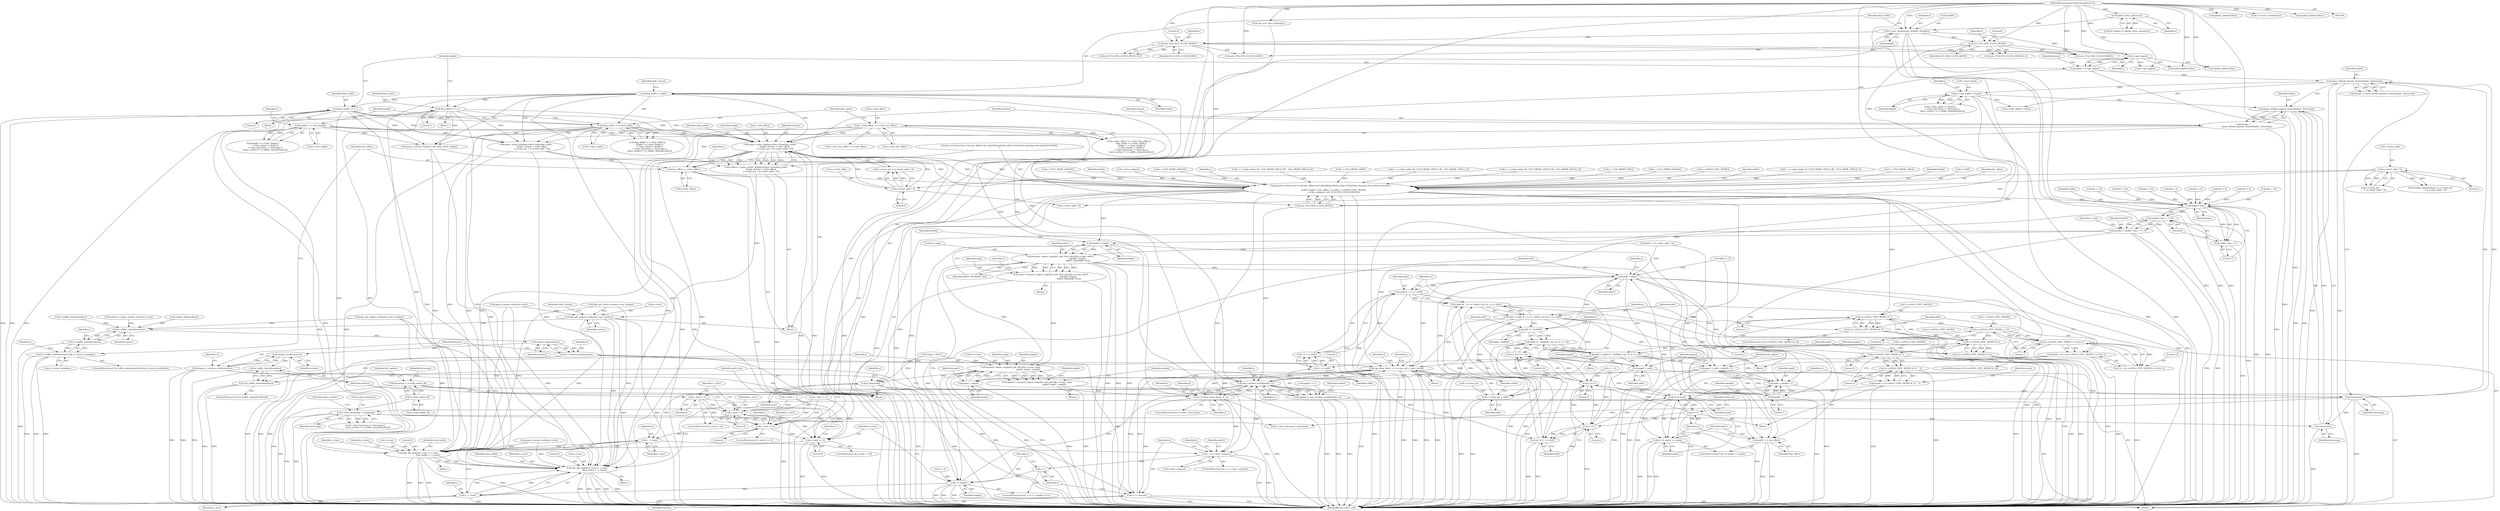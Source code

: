 digraph "0_qemu_bfc56535f793c557aa754c50213fc5f882e6482d@API" {
"1000454" [label="(Call,qemu_create_displaysurface_from(disp_width,\n                height, format, s->line_offset,\n                s->vram_ptr + (s->start_addr * 4)))"];
"1000258" [label="(Call,disp_width <<= 1)"];
"1000169" [label="(Call,disp_width = width)"];
"1000274" [label="(Call,disp_width <<= 1)"];
"1000317" [label="(Call,disp_width != s->last_width)"];
"1000323" [label="(Call,height != s->last_height)"];
"1000446" [label="(Call,format =\n            qemu_default_pixman_format(depth, !byteswap))"];
"1000448" [label="(Call,qemu_default_pixman_format(depth, !byteswap))"];
"1000329" [label="(Call,s->last_depth != depth)"];
"1000283" [label="(Call,qemu_default_pixman_format(depth, !byteswap))"];
"1000277" [label="(Call,depth = s->get_bpp(s))"];
"1000279" [label="(Call,s->get_bpp(s))"];
"1000163" [label="(Call,s->get_resolution(s, &width, &height))"];
"1000161" [label="(Call,update_basic_params(s))"];
"1000109" [label="(MethodParameterIn,VGACommonState *s)"];
"1000253" [label="(Call,sr(s, VGA_SEQ_CLOCK_MODE))"];
"1000269" [label="(Call,sr(s, VGA_SEQ_CLOCK_MODE))"];
"1000285" [label="(Call,!byteswap)"];
"1000153" [label="(Call,byteswap = !s->big_endian_fb)"];
"1000155" [label="(Call,!s->big_endian_fb)"];
"1000450" [label="(Call,!byteswap)"];
"1000335" [label="(Call,s->last_byteswap != byteswap)"];
"1000309" [label="(Call,s->line_offset != s->last_line_offset)"];
"1000465" [label="(Call,s->start_addr * 4)"];
"1000439" [label="(Call,s->start_addr * 4)"];
"1000452" [label="(Call,surface = qemu_create_displaysurface_from(disp_width,\n                height, format, s->line_offset,\n                s->vram_ptr + (s->start_addr * 4)))"];
"1000470" [label="(Call,dpy_gfx_replace_surface(s->con, surface))"];
"1000621" [label="(Call,is_buffer_shared(surface))"];
"1000620" [label="(Call,!is_buffer_shared(surface))"];
"1000619" [label="(Call,!is_buffer_shared(surface) && s->cursor_invalidate)"];
"1000678" [label="(Call,surface_data(surface))"];
"1000676" [label="(Call,d = surface_data(surface))"];
"1000830" [label="(Call,vga_draw_line(s, d, s->vram_ptr + addr, width))"];
"1000812" [label="(Call,vga_scanline_invalidated(s, y))"];
"1000810" [label="(Call,update |= vga_scanline_invalidated(s, y))"];
"1000822" [label="(Call,y_start = y)"];
"1000819" [label="(Call,y_start < 0)"];
"1000850" [label="(Call,y_start >= 0)"];
"1000861" [label="(Call,y - y_start)"];
"1000854" [label="(Call,dpy_gfx_update(s->con, 0, y_start,\n                               disp_width, y - y_start))"];
"1000918" [label="(Call,dpy_gfx_update(s->con, 0, y_start,\n                       disp_width, y - y_start))"];
"1000902" [label="(Call,y == s->line_compare)"];
"1000712" [label="(Call,y++)"];
"1000709" [label="(Call,y < height)"];
"1000925" [label="(Call,y - y_start)"];
"1000914" [label="(Call,y_start >= 0)"];
"1000843" [label="(Call,s->cursor_draw_line(s, d, y))"];
"1000910" [label="(Call,d += linesize)"];
"1000682" [label="(Call,surface_stride(surface))"];
"1000680" [label="(Call,linesize = surface_stride(surface))"];
"1000827" [label="(Call,is_buffer_shared(surface))"];
"1000826" [label="(Call,!(is_buffer_shared(surface)))"];
"1000629" [label="(Call,line_offset = s->line_offset)"];
"1000634" [label="(Call,printf(\"w=%d h=%d v=%d line_offset=%d cr[0x09]=0x%02x cr[0x17]=0x%02x linecmp=%d sr[0x01]=0x%02x\n\",\n           width, height, v, line_offset, s->cr[9], s->cr[VGA_CRTC_MODE],\n           s->line_compare, sr(s, VGA_SEQ_CLOCK_MODE)))"];
"1000667" [label="(Call,width * bits)"];
"1000665" [label="(Call,(width * bits + 7) / 8)"];
"1000663" [label="(Call,bwidth = (width * bits + 7) / 8)"];
"1000701" [label="(Call,bwidth * height)"];
"1000695" [label="(Call,memory_region_snapshot_and_clear_dirty(&s->vram, addr1,\n                                                      bwidth * height,\n                                                       DIRTY_MEMORY_VGA))"];
"1000693" [label="(Call,snap = memory_region_snapshot_and_clear_dirty(&s->vram, addr1,\n                                                      bwidth * height,\n                                                       DIRTY_MEMORY_VGA))"];
"1000800" [label="(Call,memory_region_snapshot_get_dirty(&s->vram, snap,\n                                                      page0, page1 - page0))"];
"1000798" [label="(Call,update = memory_region_snapshot_get_dirty(&s->vram, snap,\n                                                      page0, page1 - page0))"];
"1000928" [label="(Call,g_free(snap))"];
"1000715" [label="(Call,addr = addr1)"];
"1000745" [label="(Call,addr & ~(1 << shift))"];
"1000744" [label="(Call,(addr & ~(1 << shift)) | ((y1 & 1) << shift))"];
"1000742" [label="(Call,addr = (addr & ~(1 << shift)) | ((y1 & 1) << shift))"];
"1000769" [label="(Call,addr & ~0x8000)"];
"1000768" [label="(Call,(addr & ~0x8000) | ((y1 & 2) << 14))"];
"1000766" [label="(Call,addr = (addr & ~0x8000) | ((y1 & 2) << 14))"];
"1000780" [label="(Call,page0 = addr)"];
"1000807" [label="(Call,page1 - page0)"];
"1000783" [label="(Call,page1 = addr + bwidth - 1)"];
"1000785" [label="(Call,addr + bwidth - 1)"];
"1000833" [label="(Call,s->vram_ptr + addr)"];
"1000889" [label="(Call,addr1 += line_offset)"];
"1000787" [label="(Call,bwidth - 1)"];
"1000666" [label="(Call,width * bits + 7)"];
"1000720" [label="(Call,s->cr[VGA_CRTC_MODE] & 1)"];
"1000719" [label="(Call,!(s->cr[VGA_CRTC_MODE] & 1))"];
"1000734" [label="(Call,s->cr[VGA_CRTC_MODE] >> 6)"];
"1000733" [label="(Call,(s->cr[VGA_CRTC_MODE] >> 6) & 1)"];
"1000729" [label="(Call,shift = 14 + ((s->cr[VGA_CRTC_MODE] >> 6) & 1))"];
"1000748" [label="(Call,1 << shift)"];
"1000747" [label="(Call,~(1 << shift))"];
"1000751" [label="(Call,(y1 & 1) << shift)"];
"1000731" [label="(Call,14 + ((s->cr[VGA_CRTC_MODE] >> 6) & 1))"];
"1000758" [label="(Call,s->cr[VGA_CRTC_MODE] & 2)"];
"1000757" [label="(Call,!(s->cr[VGA_CRTC_MODE] & 2))"];
"1000875" [label="(Call,s->cr[VGA_CRTC_MODE] & 3)"];
"1000874" [label="(Call,(s->cr[VGA_CRTC_MODE] & 3) ^ 3)"];
"1000872" [label="(Call,mask = (s->cr[VGA_CRTC_MODE] & 3) ^ 3)"];
"1000885" [label="(Call,y1 & mask)"];
"1000884" [label="(Call,(y1 & mask) == mask)"];
"1000892" [label="(Call,y1++)"];
"1000752" [label="(Call,y1 & 1)"];
"1000773" [label="(Call,y1 & 2)"];
"1000772" [label="(Call,(y1 & 2) << 14)"];
"1000816" [label="(Identifier,update)"];
"1000448" [label="(Call,qemu_default_pixman_format(depth, !byteswap))"];
"1000639" [label="(Identifier,line_offset)"];
"1000280" [label="(Identifier,s)"];
"1000542" [label="(Call,v = VGA_DRAW_LINE8D2)"];
"1000830" [label="(Call,vga_draw_line(s, d, s->vram_ptr + addr, width))"];
"1000514" [label="(Call,sr(s, VGA_SEQ_CLOCK_MODE))"];
"1000875" [label="(Call,s->cr[VGA_CRTC_MODE] & 3)"];
"1000704" [label="(Identifier,DIRTY_MEMORY_VGA)"];
"1000882" [label="(Literal,3)"];
"1000270" [label="(Identifier,s)"];
"1000469" [label="(Literal,4)"];
"1000726" [label="(Literal,1)"];
"1000716" [label="(Identifier,addr)"];
"1000805" [label="(Identifier,snap)"];
"1000702" [label="(Identifier,bwidth)"];
"1000734" [label="(Call,s->cr[VGA_CRTC_MODE] >> 6)"];
"1000759" [label="(Call,s->cr[VGA_CRTC_MODE])"];
"1000723" [label="(Identifier,s)"];
"1000913" [label="(ControlStructure,if (y_start >= 0))"];
"1000621" [label="(Call,is_buffer_shared(surface))"];
"1000636" [label="(Identifier,width)"];
"1000865" [label="(Identifier,y_start)"];
"1000782" [label="(Identifier,addr)"];
"1000681" [label="(Identifier,linesize)"];
"1000283" [label="(Call,qemu_default_pixman_format(depth, !byteswap))"];
"1000456" [label="(Identifier,height)"];
"1000167" [label="(Call,&height)"];
"1000329" [label="(Call,s->last_depth != depth)"];
"1000709" [label="(Call,y < height)"];
"1000318" [label="(Identifier,disp_width)"];
"1000164" [label="(Identifier,s)"];
"1000432" [label="(Call,surface_data(surface) != s->vram_ptr\n                + (s->start_addr * 4))"];
"1000912" [label="(Identifier,linesize)"];
"1000872" [label="(Call,mask = (s->cr[VGA_CRTC_MODE] & 3) ^ 3)"];
"1000773" [label="(Call,y1 & 2)"];
"1000115" [label="(Call,qemu_console_surface(s->con))"];
"1000753" [label="(Identifier,y1)"];
"1000907" [label="(Call,addr1 = 0)"];
"1000825" [label="(ControlStructure,if (!(is_buffer_shared(surface))))"];
"1000622" [label="(Identifier,surface)"];
"1000169" [label="(Call,disp_width = width)"];
"1000827" [label="(Call,is_buffer_shared(surface))"];
"1000891" [label="(Identifier,line_offset)"];
"1000668" [label="(Identifier,width)"];
"1000828" [label="(Identifier,surface)"];
"1000450" [label="(Call,!byteswap)"];
"1000458" [label="(Call,s->line_offset)"];
"1000861" [label="(Call,y - y_start)"];
"1000926" [label="(Identifier,y)"];
"1000472" [label="(Identifier,s)"];
"1000443" [label="(Literal,4)"];
"1000783" [label="(Call,page1 = addr + bwidth - 1)"];
"1000583" [label="(Call,bits = 16)"];
"1000822" [label="(Call,y_start = y)"];
"1000650" [label="(Call,s->line_compare)"];
"1000927" [label="(Identifier,y_start)"];
"1000758" [label="(Call,s->cr[VGA_CRTC_MODE] & 2)"];
"1000325" [label="(Call,s->last_height)"];
"1000453" [label="(Identifier,surface)"];
"1000253" [label="(Call,sr(s, VGA_SEQ_CLOCK_MODE))"];
"1000446" [label="(Call,format =\n            qemu_default_pixman_format(depth, !byteswap))"];
"1000665" [label="(Call,(width * bits + 7) / 8)"];
"1000757" [label="(Call,!(s->cr[VGA_CRTC_MODE] & 2))"];
"1000914" [label="(Call,y_start >= 0)"];
"1000832" [label="(Identifier,d)"];
"1000749" [label="(Literal,1)"];
"1000706" [label="(Call,y = 0)"];
"1000433" [label="(Call,surface_data(surface))"];
"1000785" [label="(Call,addr + bwidth - 1)"];
"1000720" [label="(Call,s->cr[VGA_CRTC_MODE] & 1)"];
"1000672" [label="(Call,y_start = -1)"];
"1000859" [label="(Identifier,y_start)"];
"1000838" [label="(Identifier,width)"];
"1000918" [label="(Call,dpy_gfx_update(s->con, 0, y_start,\n                       disp_width, y - y_start))"];
"1000908" [label="(Identifier,addr1)"];
"1000670" [label="(Literal,7)"];
"1000258" [label="(Call,disp_width <<= 1)"];
"1000928" [label="(Call,g_free(snap))"];
"1000748" [label="(Call,1 << shift)"];
"1000658" [label="(Call,s->start_addr * 4)"];
"1000694" [label="(Identifier,snap)"];
"1000319" [label="(Call,s->last_width)"];
"1000276" [label="(Literal,1)"];
"1000171" [label="(Identifier,width)"];
"1000764" [label="(Literal,2)"];
"1000405" [label="(Call,s->last_line_offset = s->line_offset)"];
"1000678" [label="(Call,surface_data(surface))"];
"1000851" [label="(Identifier,y_start)"];
"1000257" [label="(Block,)"];
"1000923" [label="(Identifier,y_start)"];
"1000154" [label="(Identifier,byteswap)"];
"1000717" [label="(Identifier,addr1)"];
"1000254" [label="(Identifier,s)"];
"1000440" [label="(Call,s->start_addr)"];
"1000917" [label="(Block,)"];
"1000873" [label="(Identifier,mask)"];
"1000892" [label="(Call,y1++)"];
"1000853" [label="(Block,)"];
"1000789" [label="(Literal,1)"];
"1000449" [label="(Identifier,depth)"];
"1000293" [label="(Call,dpy_gfx_check_format(s->con, format))"];
"1000676" [label="(Call,d = surface_data(surface))"];
"1000570" [label="(Call,bits = 16)"];
"1000679" [label="(Identifier,surface)"];
"1000328" [label="(Call,s->last_depth != depth ||\n        s->last_byteswap != byteswap ||\n        share_surface != is_buffer_shared(surface))"];
"1000277" [label="(Call,depth = s->get_bpp(s))"];
"1000925" [label="(Call,y - y_start)"];
"1000811" [label="(Identifier,update)"];
"1000286" [label="(Identifier,byteswap)"];
"1000784" [label="(Identifier,page1)"];
"1000904" [label="(Call,s->line_compare)"];
"1000309" [label="(Call,s->line_offset != s->last_line_offset)"];
"1000742" [label="(Call,addr = (addr & ~(1 << shift)) | ((y1 & 1) << shift))"];
"1000889" [label="(Call,addr1 += line_offset)"];
"1000417" [label="(Call,s->last_byteswap = byteswap)"];
"1000510" [label="(Call,update_palette16(s))"];
"1000323" [label="(Call,height != s->last_height)"];
"1000695" [label="(Call,memory_region_snapshot_and_clear_dirty(&s->vram, addr1,\n                                                      bwidth * height,\n                                                       DIRTY_MEMORY_VGA))"];
"1000731" [label="(Call,14 + ((s->cr[VGA_CRTC_MODE] >> 6) & 1))"];
"1000752" [label="(Call,y1 & 1)"];
"1000746" [label="(Identifier,addr)"];
"1000826" [label="(Call,!(is_buffer_shared(surface)))"];
"1000259" [label="(Identifier,disp_width)"];
"1000834" [label="(Call,s->vram_ptr)"];
"1000846" [label="(Identifier,y)"];
"1000890" [label="(Identifier,addr1)"];
"1000451" [label="(Identifier,byteswap)"];
"1000324" [label="(Identifier,height)"];
"1000457" [label="(Identifier,format)"];
"1000774" [label="(Identifier,y1)"];
"1000786" [label="(Identifier,addr)"];
"1000800" [label="(Call,memory_region_snapshot_get_dirty(&s->vram, snap,\n                                                      page0, page1 - page0))"];
"1000727" [label="(Block,)"];
"1000712" [label="(Call,y++)"];
"1000713" [label="(Identifier,y)"];
"1000922" [label="(Literal,0)"];
"1000310" [label="(Call,s->line_offset)"];
"1000466" [label="(Call,s->start_addr)"];
"1000519" [label="(Call,v = VGA_DRAW_LINE2D2)"];
"1000778" [label="(Identifier,update)"];
"1000871" [label="(Block,)"];
"1000932" [label="(Identifier,s)"];
"1000638" [label="(Identifier,v)"];
"1000799" [label="(Identifier,update)"];
"1000791" [label="(Identifier,full_update)"];
"1000766" [label="(Call,addr = (addr & ~0x8000) | ((y1 & 2) << 14))"];
"1000653" [label="(Call,sr(s, VGA_SEQ_CLOCK_MODE))"];
"1000683" [label="(Identifier,surface)"];
"1000601" [label="(Call,v = s->big_endian_fb ? VGA_DRAW_LINE32_BE : VGA_DRAW_LINE32_LE)"];
"1000331" [label="(Identifier,s)"];
"1000745" [label="(Call,addr & ~(1 << shift))"];
"1000554" [label="(Call,v = VGA_DRAW_LINE8)"];
"1000562" [label="(Call,v = s->big_endian_fb ? VGA_DRAW_LINE15_BE : VGA_DRAW_LINE15_LE)"];
"1000552" [label="(Call,update_palette256(s))"];
"1000271" [label="(Identifier,VGA_SEQ_CLOCK_MODE)"];
"1000465" [label="(Call,s->start_addr * 4)"];
"1000447" [label="(Identifier,format)"];
"1000751" [label="(Call,(y1 & 1) << shift)"];
"1000884" [label="(Call,(y1 & mask) == mask)"];
"1000776" [label="(Literal,14)"];
"1000893" [label="(Identifier,y1)"];
"1000910" [label="(Call,d += linesize)"];
"1000787" [label="(Call,bwidth - 1)"];
"1000341" [label="(Identifier,share_surface)"];
"1000631" [label="(Call,s->line_offset)"];
"1000721" [label="(Call,s->cr[VGA_CRTC_MODE])"];
"1000173" [label="(Identifier,shift_control)"];
"1000428" [label="(Call,is_buffer_shared(surface))"];
"1000829" [label="(Block,)"];
"1000335" [label="(Call,s->last_byteswap != byteswap)"];
"1000703" [label="(Identifier,height)"];
"1000252" [label="(Call,sr(s, VGA_SEQ_CLOCK_MODE) & 8)"];
"1000718" [label="(ControlStructure,if (!(s->cr[VGA_CRTC_MODE] & 1)))"];
"1000336" [label="(Call,s->last_byteswap)"];
"1000684" [label="(Call,y1 = 0)"];
"1000837" [label="(Identifier,addr)"];
"1000744" [label="(Call,(addr & ~(1 << shift)) | ((y1 & 1) << shift))"];
"1000919" [label="(Call,s->con)"];
"1000740" [label="(Literal,6)"];
"1000255" [label="(Identifier,VGA_SEQ_CLOCK_MODE)"];
"1000624" [label="(Identifier,s)"];
"1000824" [label="(Identifier,y)"];
"1000780" [label="(Call,page0 = addr)"];
"1000163" [label="(Call,s->get_resolution(s, &width, &height))"];
"1000272" [label="(Literal,8)"];
"1000673" [label="(Identifier,y_start)"];
"1000161" [label="(Call,update_basic_params(s))"];
"1000915" [label="(Identifier,y_start)"];
"1000772" [label="(Call,(y1 & 2) << 14)"];
"1000691" [label="(Call,vga_sync_dirty_bitmap(s))"];
"1000939" [label="(MethodReturn,static void)"];
"1000281" [label="(Call,format = qemu_default_pixman_format(depth, !byteswap))"];
"1000854" [label="(Call,dpy_gfx_update(s->con, 0, y_start,\n                               disp_width, y - y_start))"];
"1000471" [label="(Call,s->con)"];
"1000282" [label="(Identifier,format)"];
"1000366" [label="(Call,dpy_gfx_replace_surface(s->con, surface))"];
"1000810" [label="(Call,update |= vga_scanline_invalidated(s, y))"];
"1000666" [label="(Call,width * bits + 7)"];
"1000903" [label="(Identifier,y)"];
"1000843" [label="(Call,s->cursor_draw_line(s, d, y))"];
"1000756" [label="(ControlStructure,if (!(s->cr[VGA_CRTC_MODE] & 2)))"];
"1000663" [label="(Call,bwidth = (width * bits + 7) / 8)"];
"1000844" [label="(Identifier,s)"];
"1000806" [label="(Identifier,page0)"];
"1000627" [label="(Call,s->cursor_invalidate(s))"];
"1000820" [label="(Identifier,y_start)"];
"1000755" [label="(Identifier,shift)"];
"1000373" [label="(Call,qemu_console_resize(s->con, disp_width, height))"];
"1000732" [label="(Literal,14)"];
"1000895" [label="(Identifier,multi_run)"];
"1000881" [label="(Literal,3)"];
"1000339" [label="(Identifier,byteswap)"];
"1000761" [label="(Identifier,s)"];
"1000669" [label="(Identifier,bits)"];
"1000412" [label="(Call,s->last_depth = depth)"];
"1000916" [label="(Literal,0)"];
"1000767" [label="(Identifier,addr)"];
"1000260" [label="(Literal,1)"];
"1000381" [label="(Call,qemu_console_surface(s->con))"];
"1000769" [label="(Call,addr & ~0x8000)"];
"1000588" [label="(Call,v = s->big_endian_fb ? VGA_DRAW_LINE24_BE : VGA_DRAW_LINE24_LE)"];
"1000715" [label="(Call,addr = addr1)"];
"1000284" [label="(Identifier,depth)"];
"1000313" [label="(Call,s->last_line_offset)"];
"1000770" [label="(Identifier,addr)"];
"1000797" [label="(Block,)"];
"1000743" [label="(Identifier,addr)"];
"1000333" [label="(Identifier,depth)"];
"1000474" [label="(Identifier,surface)"];
"1000634" [label="(Call,printf(\"w=%d h=%d v=%d line_offset=%d cr[0x09]=0x%02x cr[0x17]=0x%02x linecmp=%d sr[0x01]=0x%02x\n\",\n           width, height, v, line_offset, s->cr[9], s->cr[VGA_CRTC_MODE],\n           s->line_compare, sr(s, VGA_SEQ_CLOCK_MODE)))"];
"1000268" [label="(Call,sr(s, VGA_SEQ_CLOCK_MODE) & 8)"];
"1000630" [label="(Identifier,line_offset)"];
"1000470" [label="(Call,dpy_gfx_replace_surface(s->con, surface))"];
"1000812" [label="(Call,vga_scanline_invalidated(s, y))"];
"1000667" [label="(Call,width * bits)"];
"1000111" [label="(Block,)"];
"1000845" [label="(Identifier,d)"];
"1000852" [label="(Literal,0)"];
"1000850" [label="(Call,y_start >= 0)"];
"1000609" [label="(Call,bits = 32)"];
"1000279" [label="(Call,s->get_bpp(s))"];
"1000619" [label="(Call,!is_buffer_shared(surface) && s->cursor_invalidate)"];
"1000711" [label="(Identifier,height)"];
"1000798" [label="(Call,update = memory_region_snapshot_get_dirty(&s->vram, snap,\n                                                      page0, page1 - page0))"];
"1000628" [label="(Identifier,s)"];
"1000109" [label="(MethodParameterIn,VGACommonState *s)"];
"1000256" [label="(Literal,8)"];
"1000136" [label="(Call,*snap = NULL)"];
"1000545" [label="(Call,bits = 4)"];
"1000849" [label="(ControlStructure,if (y_start >= 0))"];
"1000322" [label="(Call,height != s->last_height ||\n        s->last_depth != depth ||\n        s->last_byteswap != byteswap ||\n        share_surface != is_buffer_shared(surface))"];
"1000159" [label="(Call,full_update |= update_basic_params(s))"];
"1000477" [label="(Identifier,shift_control)"];
"1000807" [label="(Call,page1 - page0)"];
"1000855" [label="(Call,s->con)"];
"1000775" [label="(Literal,2)"];
"1000153" [label="(Call,byteswap = !s->big_endian_fb)"];
"1000524" [label="(Call,v = VGA_DRAW_LINE2)"];
"1000920" [label="(Identifier,s)"];
"1000883" [label="(ControlStructure,if ((y1 & mask) == mask))"];
"1000486" [label="(Call,sr(s, VGA_SEQ_CLOCK_MODE))"];
"1000864" [label="(Call,y_start = -1)"];
"1000491" [label="(Call,v = VGA_DRAW_LINE4D2)"];
"1000269" [label="(Call,sr(s, VGA_SEQ_CLOCK_MODE))"];
"1000765" [label="(Block,)"];
"1000623" [label="(Call,s->cursor_invalidate)"];
"1000911" [label="(Identifier,d)"];
"1000821" [label="(Literal,0)"];
"1000162" [label="(Identifier,s)"];
"1000155" [label="(Call,!s->big_endian_fb)"];
"1000870" [label="(Identifier,multi_run)"];
"1000924" [label="(Identifier,disp_width)"];
"1000754" [label="(Literal,1)"];
"1000664" [label="(Identifier,bwidth)"];
"1000747" [label="(Call,~(1 << shift))"];
"1000334" [label="(Call,s->last_byteswap != byteswap ||\n        share_surface != is_buffer_shared(surface))"];
"1000701" [label="(Call,bwidth * height)"];
"1000685" [label="(Identifier,y1)"];
"1000788" [label="(Identifier,bwidth)"];
"1000886" [label="(Identifier,y1)"];
"1000858" [label="(Literal,0)"];
"1000533" [label="(Call,s->get_bpp(s))"];
"1000929" [label="(Identifier,snap)"];
"1000733" [label="(Call,(s->cr[VGA_CRTC_MODE] >> 6) & 1)"];
"1000308" [label="(Call,s->line_offset != s->last_line_offset ||\n        disp_width != s->last_width ||\n        height != s->last_height ||\n        s->last_depth != depth ||\n        s->last_byteswap != byteswap ||\n        share_surface != is_buffer_shared(surface))"];
"1000379" [label="(Call,surface = qemu_console_surface(s->con))"];
"1000316" [label="(Call,disp_width != s->last_width ||\n        height != s->last_height ||\n        s->last_depth != depth ||\n        s->last_byteswap != byteswap ||\n        share_surface != is_buffer_shared(surface))"];
"1000285" [label="(Call,!byteswap)"];
"1000710" [label="(Identifier,y)"];
"1000629" [label="(Call,line_offset = s->line_offset)"];
"1000856" [label="(Identifier,s)"];
"1000455" [label="(Identifier,disp_width)"];
"1000274" [label="(Call,disp_width <<= 1)"];
"1000461" [label="(Call,s->vram_ptr + (s->start_addr * 4))"];
"1000156" [label="(Call,s->big_endian_fb)"];
"1000645" [label="(Call,s->cr[VGA_CRTC_MODE])"];
"1000707" [label="(Identifier,y)"];
"1000482" [label="(Call,update_palette16(s))"];
"1000618" [label="(ControlStructure,if (!is_buffer_shared(surface) && s->cursor_invalidate))"];
"1000682" [label="(Call,surface_stride(surface))"];
"1000435" [label="(Call,s->vram_ptr\n                + (s->start_addr * 4))"];
"1000818" [label="(ControlStructure,if (y_start < 0))"];
"1000656" [label="(Call,addr1 = (s->start_addr * 4))"];
"1000165" [label="(Call,&width)"];
"1000831" [label="(Identifier,s)"];
"1000275" [label="(Identifier,disp_width)"];
"1000750" [label="(Identifier,shift)"];
"1000439" [label="(Call,s->start_addr * 4)"];
"1000527" [label="(Call,bits = 4)"];
"1000887" [label="(Identifier,mask)"];
"1000278" [label="(Identifier,depth)"];
"1000677" [label="(Identifier,d)"];
"1000801" [label="(Call,&s->vram)"];
"1000860" [label="(Identifier,disp_width)"];
"1000876" [label="(Call,s->cr[VGA_CRTC_MODE])"];
"1000901" [label="(ControlStructure,if (y == s->line_compare))"];
"1000771" [label="(Identifier,~0x8000)"];
"1000540" [label="(Call,update_palette256(s))"];
"1000657" [label="(Identifier,addr1)"];
"1000454" [label="(Call,qemu_create_displaysurface_from(disp_width,\n                height, format, s->line_offset,\n                s->vram_ptr + (s->start_addr * 4)))"];
"1000693" [label="(Call,snap = memory_region_snapshot_and_clear_dirty(&s->vram, addr1,\n                                                      bwidth * height,\n                                                       DIRTY_MEMORY_VGA))"];
"1000814" [label="(Identifier,y)"];
"1000863" [label="(Identifier,y_start)"];
"1000793" [label="(Call,update = 1)"];
"1000620" [label="(Call,!is_buffer_shared(surface))"];
"1000635" [label="(Literal,\"w=%d h=%d v=%d line_offset=%d cr[0x09]=0x%02x cr[0x17]=0x%02x linecmp=%d sr[0x01]=0x%02x\n\")"];
"1000499" [label="(Call,bits = 4)"];
"1000719" [label="(Call,!(s->cr[VGA_CRTC_MODE] & 1))"];
"1000170" [label="(Identifier,disp_width)"];
"1000671" [label="(Literal,8)"];
"1000902" [label="(Call,y == s->line_compare)"];
"1000714" [label="(Block,)"];
"1000862" [label="(Identifier,y)"];
"1000350" [label="(Call,qemu_create_displaysurface_from(disp_width,\n                    height, format, s->line_offset,\n                    s->vram_ptr + (s->start_addr * 4)))"];
"1000575" [label="(Call,v = s->big_endian_fb ? VGA_DRAW_LINE16_BE : VGA_DRAW_LINE16_LE)"];
"1000452" [label="(Call,surface = qemu_create_displaysurface_from(disp_width,\n                height, format, s->line_offset,\n                s->vram_ptr + (s->start_addr * 4)))"];
"1000557" [label="(Call,bits = 8)"];
"1000596" [label="(Call,bits = 24)"];
"1000160" [label="(Identifier,full_update)"];
"1000841" [label="(Identifier,s)"];
"1000690" [label="(Block,)"];
"1000317" [label="(Call,disp_width != s->last_width)"];
"1000496" [label="(Call,v = VGA_DRAW_LINE4)"];
"1000741" [label="(Literal,1)"];
"1000808" [label="(Identifier,page1)"];
"1000330" [label="(Call,s->last_depth)"];
"1000729" [label="(Call,shift = 14 + ((s->cr[VGA_CRTC_MODE] >> 6) & 1))"];
"1000888" [label="(Identifier,mask)"];
"1000819" [label="(Call,y_start < 0)"];
"1000700" [label="(Identifier,addr1)"];
"1000823" [label="(Identifier,y_start)"];
"1000680" [label="(Call,linesize = surface_stride(surface))"];
"1000839" [label="(ControlStructure,if (s->cursor_draw_line))"];
"1000705" [label="(ControlStructure,for(y = 0; y < height; y++))"];
"1000273" [label="(Block,)"];
"1000768" [label="(Call,(addr & ~0x8000) | ((y1 & 2) << 14))"];
"1000809" [label="(Identifier,page0)"];
"1000781" [label="(Identifier,page0)"];
"1000874" [label="(Call,(s->cr[VGA_CRTC_MODE] & 3) ^ 3)"];
"1000696" [label="(Call,&s->vram)"];
"1000813" [label="(Identifier,s)"];
"1000730" [label="(Identifier,shift)"];
"1000444" [label="(Block,)"];
"1000885" [label="(Call,y1 & mask)"];
"1000833" [label="(Call,s->vram_ptr + addr)"];
"1000735" [label="(Call,s->cr[VGA_CRTC_MODE])"];
"1000637" [label="(Identifier,height)"];
"1000337" [label="(Identifier,s)"];
"1000640" [label="(Call,s->cr[9])"];
"1000454" -> "1000452"  [label="AST: "];
"1000454" -> "1000461"  [label="CFG: "];
"1000455" -> "1000454"  [label="AST: "];
"1000456" -> "1000454"  [label="AST: "];
"1000457" -> "1000454"  [label="AST: "];
"1000458" -> "1000454"  [label="AST: "];
"1000461" -> "1000454"  [label="AST: "];
"1000452" -> "1000454"  [label="CFG: "];
"1000454" -> "1000939"  [label="DDG: "];
"1000454" -> "1000939"  [label="DDG: "];
"1000454" -> "1000939"  [label="DDG: "];
"1000454" -> "1000452"  [label="DDG: "];
"1000454" -> "1000452"  [label="DDG: "];
"1000454" -> "1000452"  [label="DDG: "];
"1000454" -> "1000452"  [label="DDG: "];
"1000454" -> "1000452"  [label="DDG: "];
"1000258" -> "1000454"  [label="DDG: "];
"1000274" -> "1000454"  [label="DDG: "];
"1000317" -> "1000454"  [label="DDG: "];
"1000169" -> "1000454"  [label="DDG: "];
"1000323" -> "1000454"  [label="DDG: "];
"1000446" -> "1000454"  [label="DDG: "];
"1000309" -> "1000454"  [label="DDG: "];
"1000465" -> "1000454"  [label="DDG: "];
"1000465" -> "1000454"  [label="DDG: "];
"1000454" -> "1000629"  [label="DDG: "];
"1000454" -> "1000634"  [label="DDG: "];
"1000454" -> "1000854"  [label="DDG: "];
"1000454" -> "1000918"  [label="DDG: "];
"1000258" -> "1000257"  [label="AST: "];
"1000258" -> "1000260"  [label="CFG: "];
"1000259" -> "1000258"  [label="AST: "];
"1000260" -> "1000258"  [label="AST: "];
"1000278" -> "1000258"  [label="CFG: "];
"1000258" -> "1000939"  [label="DDG: "];
"1000258" -> "1000939"  [label="DDG: "];
"1000169" -> "1000258"  [label="DDG: "];
"1000258" -> "1000317"  [label="DDG: "];
"1000258" -> "1000350"  [label="DDG: "];
"1000258" -> "1000373"  [label="DDG: "];
"1000258" -> "1000854"  [label="DDG: "];
"1000258" -> "1000918"  [label="DDG: "];
"1000169" -> "1000111"  [label="AST: "];
"1000169" -> "1000171"  [label="CFG: "];
"1000170" -> "1000169"  [label="AST: "];
"1000171" -> "1000169"  [label="AST: "];
"1000173" -> "1000169"  [label="CFG: "];
"1000169" -> "1000939"  [label="DDG: "];
"1000169" -> "1000274"  [label="DDG: "];
"1000169" -> "1000317"  [label="DDG: "];
"1000169" -> "1000350"  [label="DDG: "];
"1000169" -> "1000373"  [label="DDG: "];
"1000169" -> "1000854"  [label="DDG: "];
"1000169" -> "1000918"  [label="DDG: "];
"1000274" -> "1000273"  [label="AST: "];
"1000274" -> "1000276"  [label="CFG: "];
"1000275" -> "1000274"  [label="AST: "];
"1000276" -> "1000274"  [label="AST: "];
"1000278" -> "1000274"  [label="CFG: "];
"1000274" -> "1000939"  [label="DDG: "];
"1000274" -> "1000939"  [label="DDG: "];
"1000274" -> "1000317"  [label="DDG: "];
"1000274" -> "1000350"  [label="DDG: "];
"1000274" -> "1000373"  [label="DDG: "];
"1000274" -> "1000854"  [label="DDG: "];
"1000274" -> "1000918"  [label="DDG: "];
"1000317" -> "1000316"  [label="AST: "];
"1000317" -> "1000319"  [label="CFG: "];
"1000318" -> "1000317"  [label="AST: "];
"1000319" -> "1000317"  [label="AST: "];
"1000324" -> "1000317"  [label="CFG: "];
"1000316" -> "1000317"  [label="CFG: "];
"1000317" -> "1000939"  [label="DDG: "];
"1000317" -> "1000939"  [label="DDG: "];
"1000317" -> "1000316"  [label="DDG: "];
"1000317" -> "1000316"  [label="DDG: "];
"1000317" -> "1000350"  [label="DDG: "];
"1000317" -> "1000373"  [label="DDG: "];
"1000317" -> "1000854"  [label="DDG: "];
"1000317" -> "1000918"  [label="DDG: "];
"1000323" -> "1000322"  [label="AST: "];
"1000323" -> "1000325"  [label="CFG: "];
"1000324" -> "1000323"  [label="AST: "];
"1000325" -> "1000323"  [label="AST: "];
"1000331" -> "1000323"  [label="CFG: "];
"1000322" -> "1000323"  [label="CFG: "];
"1000323" -> "1000939"  [label="DDG: "];
"1000323" -> "1000322"  [label="DDG: "];
"1000323" -> "1000322"  [label="DDG: "];
"1000323" -> "1000350"  [label="DDG: "];
"1000323" -> "1000373"  [label="DDG: "];
"1000323" -> "1000634"  [label="DDG: "];
"1000446" -> "1000444"  [label="AST: "];
"1000446" -> "1000448"  [label="CFG: "];
"1000447" -> "1000446"  [label="AST: "];
"1000448" -> "1000446"  [label="AST: "];
"1000453" -> "1000446"  [label="CFG: "];
"1000446" -> "1000939"  [label="DDG: "];
"1000448" -> "1000446"  [label="DDG: "];
"1000448" -> "1000446"  [label="DDG: "];
"1000448" -> "1000450"  [label="CFG: "];
"1000449" -> "1000448"  [label="AST: "];
"1000450" -> "1000448"  [label="AST: "];
"1000448" -> "1000939"  [label="DDG: "];
"1000448" -> "1000939"  [label="DDG: "];
"1000329" -> "1000448"  [label="DDG: "];
"1000283" -> "1000448"  [label="DDG: "];
"1000450" -> "1000448"  [label="DDG: "];
"1000329" -> "1000328"  [label="AST: "];
"1000329" -> "1000333"  [label="CFG: "];
"1000330" -> "1000329"  [label="AST: "];
"1000333" -> "1000329"  [label="AST: "];
"1000337" -> "1000329"  [label="CFG: "];
"1000328" -> "1000329"  [label="CFG: "];
"1000329" -> "1000939"  [label="DDG: "];
"1000329" -> "1000939"  [label="DDG: "];
"1000329" -> "1000328"  [label="DDG: "];
"1000329" -> "1000328"  [label="DDG: "];
"1000283" -> "1000329"  [label="DDG: "];
"1000329" -> "1000412"  [label="DDG: "];
"1000283" -> "1000281"  [label="AST: "];
"1000283" -> "1000285"  [label="CFG: "];
"1000284" -> "1000283"  [label="AST: "];
"1000285" -> "1000283"  [label="AST: "];
"1000281" -> "1000283"  [label="CFG: "];
"1000283" -> "1000939"  [label="DDG: "];
"1000283" -> "1000939"  [label="DDG: "];
"1000283" -> "1000281"  [label="DDG: "];
"1000283" -> "1000281"  [label="DDG: "];
"1000277" -> "1000283"  [label="DDG: "];
"1000285" -> "1000283"  [label="DDG: "];
"1000283" -> "1000412"  [label="DDG: "];
"1000277" -> "1000111"  [label="AST: "];
"1000277" -> "1000279"  [label="CFG: "];
"1000278" -> "1000277"  [label="AST: "];
"1000279" -> "1000277"  [label="AST: "];
"1000282" -> "1000277"  [label="CFG: "];
"1000277" -> "1000939"  [label="DDG: "];
"1000279" -> "1000277"  [label="DDG: "];
"1000279" -> "1000280"  [label="CFG: "];
"1000280" -> "1000279"  [label="AST: "];
"1000163" -> "1000279"  [label="DDG: "];
"1000253" -> "1000279"  [label="DDG: "];
"1000269" -> "1000279"  [label="DDG: "];
"1000109" -> "1000279"  [label="DDG: "];
"1000279" -> "1000482"  [label="DDG: "];
"1000279" -> "1000510"  [label="DDG: "];
"1000279" -> "1000533"  [label="DDG: "];
"1000163" -> "1000111"  [label="AST: "];
"1000163" -> "1000167"  [label="CFG: "];
"1000164" -> "1000163"  [label="AST: "];
"1000165" -> "1000163"  [label="AST: "];
"1000167" -> "1000163"  [label="AST: "];
"1000170" -> "1000163"  [label="CFG: "];
"1000163" -> "1000939"  [label="DDG: "];
"1000163" -> "1000939"  [label="DDG: "];
"1000163" -> "1000939"  [label="DDG: "];
"1000161" -> "1000163"  [label="DDG: "];
"1000109" -> "1000163"  [label="DDG: "];
"1000163" -> "1000253"  [label="DDG: "];
"1000163" -> "1000269"  [label="DDG: "];
"1000161" -> "1000159"  [label="AST: "];
"1000161" -> "1000162"  [label="CFG: "];
"1000162" -> "1000161"  [label="AST: "];
"1000159" -> "1000161"  [label="CFG: "];
"1000161" -> "1000159"  [label="DDG: "];
"1000109" -> "1000161"  [label="DDG: "];
"1000109" -> "1000108"  [label="AST: "];
"1000109" -> "1000939"  [label="DDG: "];
"1000109" -> "1000253"  [label="DDG: "];
"1000109" -> "1000269"  [label="DDG: "];
"1000109" -> "1000482"  [label="DDG: "];
"1000109" -> "1000486"  [label="DDG: "];
"1000109" -> "1000510"  [label="DDG: "];
"1000109" -> "1000514"  [label="DDG: "];
"1000109" -> "1000533"  [label="DDG: "];
"1000109" -> "1000540"  [label="DDG: "];
"1000109" -> "1000552"  [label="DDG: "];
"1000109" -> "1000627"  [label="DDG: "];
"1000109" -> "1000653"  [label="DDG: "];
"1000109" -> "1000691"  [label="DDG: "];
"1000109" -> "1000812"  [label="DDG: "];
"1000109" -> "1000830"  [label="DDG: "];
"1000109" -> "1000843"  [label="DDG: "];
"1000253" -> "1000252"  [label="AST: "];
"1000253" -> "1000255"  [label="CFG: "];
"1000254" -> "1000253"  [label="AST: "];
"1000255" -> "1000253"  [label="AST: "];
"1000256" -> "1000253"  [label="CFG: "];
"1000253" -> "1000252"  [label="DDG: "];
"1000253" -> "1000252"  [label="DDG: "];
"1000253" -> "1000486"  [label="DDG: "];
"1000253" -> "1000514"  [label="DDG: "];
"1000253" -> "1000653"  [label="DDG: "];
"1000269" -> "1000268"  [label="AST: "];
"1000269" -> "1000271"  [label="CFG: "];
"1000270" -> "1000269"  [label="AST: "];
"1000271" -> "1000269"  [label="AST: "];
"1000272" -> "1000269"  [label="CFG: "];
"1000269" -> "1000268"  [label="DDG: "];
"1000269" -> "1000268"  [label="DDG: "];
"1000269" -> "1000486"  [label="DDG: "];
"1000269" -> "1000514"  [label="DDG: "];
"1000269" -> "1000653"  [label="DDG: "];
"1000285" -> "1000286"  [label="CFG: "];
"1000286" -> "1000285"  [label="AST: "];
"1000285" -> "1000939"  [label="DDG: "];
"1000153" -> "1000285"  [label="DDG: "];
"1000285" -> "1000335"  [label="DDG: "];
"1000285" -> "1000417"  [label="DDG: "];
"1000285" -> "1000450"  [label="DDG: "];
"1000153" -> "1000111"  [label="AST: "];
"1000153" -> "1000155"  [label="CFG: "];
"1000154" -> "1000153"  [label="AST: "];
"1000155" -> "1000153"  [label="AST: "];
"1000160" -> "1000153"  [label="CFG: "];
"1000153" -> "1000939"  [label="DDG: "];
"1000155" -> "1000153"  [label="DDG: "];
"1000155" -> "1000156"  [label="CFG: "];
"1000156" -> "1000155"  [label="AST: "];
"1000155" -> "1000939"  [label="DDG: "];
"1000450" -> "1000451"  [label="CFG: "];
"1000451" -> "1000450"  [label="AST: "];
"1000450" -> "1000939"  [label="DDG: "];
"1000335" -> "1000450"  [label="DDG: "];
"1000335" -> "1000334"  [label="AST: "];
"1000335" -> "1000339"  [label="CFG: "];
"1000336" -> "1000335"  [label="AST: "];
"1000339" -> "1000335"  [label="AST: "];
"1000341" -> "1000335"  [label="CFG: "];
"1000334" -> "1000335"  [label="CFG: "];
"1000335" -> "1000939"  [label="DDG: "];
"1000335" -> "1000939"  [label="DDG: "];
"1000335" -> "1000334"  [label="DDG: "];
"1000335" -> "1000334"  [label="DDG: "];
"1000335" -> "1000417"  [label="DDG: "];
"1000309" -> "1000308"  [label="AST: "];
"1000309" -> "1000313"  [label="CFG: "];
"1000310" -> "1000309"  [label="AST: "];
"1000313" -> "1000309"  [label="AST: "];
"1000318" -> "1000309"  [label="CFG: "];
"1000308" -> "1000309"  [label="CFG: "];
"1000309" -> "1000939"  [label="DDG: "];
"1000309" -> "1000308"  [label="DDG: "];
"1000309" -> "1000308"  [label="DDG: "];
"1000309" -> "1000350"  [label="DDG: "];
"1000309" -> "1000405"  [label="DDG: "];
"1000309" -> "1000629"  [label="DDG: "];
"1000465" -> "1000461"  [label="AST: "];
"1000465" -> "1000469"  [label="CFG: "];
"1000466" -> "1000465"  [label="AST: "];
"1000469" -> "1000465"  [label="AST: "];
"1000461" -> "1000465"  [label="CFG: "];
"1000465" -> "1000461"  [label="DDG: "];
"1000465" -> "1000461"  [label="DDG: "];
"1000439" -> "1000465"  [label="DDG: "];
"1000465" -> "1000658"  [label="DDG: "];
"1000439" -> "1000435"  [label="AST: "];
"1000439" -> "1000443"  [label="CFG: "];
"1000440" -> "1000439"  [label="AST: "];
"1000443" -> "1000439"  [label="AST: "];
"1000435" -> "1000439"  [label="CFG: "];
"1000439" -> "1000432"  [label="DDG: "];
"1000439" -> "1000432"  [label="DDG: "];
"1000439" -> "1000435"  [label="DDG: "];
"1000439" -> "1000435"  [label="DDG: "];
"1000439" -> "1000658"  [label="DDG: "];
"1000452" -> "1000444"  [label="AST: "];
"1000453" -> "1000452"  [label="AST: "];
"1000472" -> "1000452"  [label="CFG: "];
"1000452" -> "1000939"  [label="DDG: "];
"1000452" -> "1000470"  [label="DDG: "];
"1000470" -> "1000444"  [label="AST: "];
"1000470" -> "1000474"  [label="CFG: "];
"1000471" -> "1000470"  [label="AST: "];
"1000474" -> "1000470"  [label="AST: "];
"1000477" -> "1000470"  [label="CFG: "];
"1000470" -> "1000939"  [label="DDG: "];
"1000470" -> "1000939"  [label="DDG: "];
"1000293" -> "1000470"  [label="DDG: "];
"1000115" -> "1000470"  [label="DDG: "];
"1000470" -> "1000621"  [label="DDG: "];
"1000470" -> "1000854"  [label="DDG: "];
"1000470" -> "1000918"  [label="DDG: "];
"1000621" -> "1000620"  [label="AST: "];
"1000621" -> "1000622"  [label="CFG: "];
"1000622" -> "1000621"  [label="AST: "];
"1000620" -> "1000621"  [label="CFG: "];
"1000621" -> "1000620"  [label="DDG: "];
"1000366" -> "1000621"  [label="DDG: "];
"1000433" -> "1000621"  [label="DDG: "];
"1000379" -> "1000621"  [label="DDG: "];
"1000428" -> "1000621"  [label="DDG: "];
"1000621" -> "1000678"  [label="DDG: "];
"1000620" -> "1000619"  [label="AST: "];
"1000624" -> "1000620"  [label="CFG: "];
"1000619" -> "1000620"  [label="CFG: "];
"1000620" -> "1000939"  [label="DDG: "];
"1000620" -> "1000619"  [label="DDG: "];
"1000619" -> "1000618"  [label="AST: "];
"1000619" -> "1000623"  [label="CFG: "];
"1000623" -> "1000619"  [label="AST: "];
"1000628" -> "1000619"  [label="CFG: "];
"1000630" -> "1000619"  [label="CFG: "];
"1000619" -> "1000939"  [label="DDG: "];
"1000619" -> "1000939"  [label="DDG: "];
"1000619" -> "1000939"  [label="DDG: "];
"1000678" -> "1000676"  [label="AST: "];
"1000678" -> "1000679"  [label="CFG: "];
"1000679" -> "1000678"  [label="AST: "];
"1000676" -> "1000678"  [label="CFG: "];
"1000678" -> "1000676"  [label="DDG: "];
"1000678" -> "1000682"  [label="DDG: "];
"1000676" -> "1000111"  [label="AST: "];
"1000677" -> "1000676"  [label="AST: "];
"1000681" -> "1000676"  [label="CFG: "];
"1000676" -> "1000939"  [label="DDG: "];
"1000676" -> "1000939"  [label="DDG: "];
"1000676" -> "1000830"  [label="DDG: "];
"1000676" -> "1000910"  [label="DDG: "];
"1000830" -> "1000829"  [label="AST: "];
"1000830" -> "1000838"  [label="CFG: "];
"1000831" -> "1000830"  [label="AST: "];
"1000832" -> "1000830"  [label="AST: "];
"1000833" -> "1000830"  [label="AST: "];
"1000838" -> "1000830"  [label="AST: "];
"1000841" -> "1000830"  [label="CFG: "];
"1000830" -> "1000939"  [label="DDG: "];
"1000830" -> "1000939"  [label="DDG: "];
"1000830" -> "1000939"  [label="DDG: "];
"1000830" -> "1000939"  [label="DDG: "];
"1000830" -> "1000812"  [label="DDG: "];
"1000812" -> "1000830"  [label="DDG: "];
"1000910" -> "1000830"  [label="DDG: "];
"1000715" -> "1000830"  [label="DDG: "];
"1000766" -> "1000830"  [label="DDG: "];
"1000742" -> "1000830"  [label="DDG: "];
"1000667" -> "1000830"  [label="DDG: "];
"1000830" -> "1000843"  [label="DDG: "];
"1000830" -> "1000843"  [label="DDG: "];
"1000830" -> "1000910"  [label="DDG: "];
"1000812" -> "1000810"  [label="AST: "];
"1000812" -> "1000814"  [label="CFG: "];
"1000813" -> "1000812"  [label="AST: "];
"1000814" -> "1000812"  [label="AST: "];
"1000810" -> "1000812"  [label="CFG: "];
"1000812" -> "1000939"  [label="DDG: "];
"1000812" -> "1000810"  [label="DDG: "];
"1000812" -> "1000810"  [label="DDG: "];
"1000843" -> "1000812"  [label="DDG: "];
"1000653" -> "1000812"  [label="DDG: "];
"1000691" -> "1000812"  [label="DDG: "];
"1000709" -> "1000812"  [label="DDG: "];
"1000812" -> "1000822"  [label="DDG: "];
"1000812" -> "1000843"  [label="DDG: "];
"1000812" -> "1000861"  [label="DDG: "];
"1000812" -> "1000902"  [label="DDG: "];
"1000810" -> "1000714"  [label="AST: "];
"1000811" -> "1000810"  [label="AST: "];
"1000816" -> "1000810"  [label="CFG: "];
"1000810" -> "1000939"  [label="DDG: "];
"1000810" -> "1000939"  [label="DDG: "];
"1000810" -> "1000939"  [label="DDG: "];
"1000798" -> "1000810"  [label="DDG: "];
"1000793" -> "1000810"  [label="DDG: "];
"1000822" -> "1000818"  [label="AST: "];
"1000822" -> "1000824"  [label="CFG: "];
"1000823" -> "1000822"  [label="AST: "];
"1000824" -> "1000822"  [label="AST: "];
"1000828" -> "1000822"  [label="CFG: "];
"1000822" -> "1000819"  [label="DDG: "];
"1000822" -> "1000850"  [label="DDG: "];
"1000822" -> "1000914"  [label="DDG: "];
"1000819" -> "1000818"  [label="AST: "];
"1000819" -> "1000821"  [label="CFG: "];
"1000820" -> "1000819"  [label="AST: "];
"1000821" -> "1000819"  [label="AST: "];
"1000823" -> "1000819"  [label="CFG: "];
"1000828" -> "1000819"  [label="CFG: "];
"1000819" -> "1000939"  [label="DDG: "];
"1000850" -> "1000819"  [label="DDG: "];
"1000864" -> "1000819"  [label="DDG: "];
"1000672" -> "1000819"  [label="DDG: "];
"1000819" -> "1000850"  [label="DDG: "];
"1000819" -> "1000914"  [label="DDG: "];
"1000850" -> "1000849"  [label="AST: "];
"1000850" -> "1000852"  [label="CFG: "];
"1000851" -> "1000850"  [label="AST: "];
"1000852" -> "1000850"  [label="AST: "];
"1000856" -> "1000850"  [label="CFG: "];
"1000870" -> "1000850"  [label="CFG: "];
"1000864" -> "1000850"  [label="DDG: "];
"1000672" -> "1000850"  [label="DDG: "];
"1000850" -> "1000861"  [label="DDG: "];
"1000850" -> "1000914"  [label="DDG: "];
"1000861" -> "1000854"  [label="AST: "];
"1000861" -> "1000863"  [label="CFG: "];
"1000862" -> "1000861"  [label="AST: "];
"1000863" -> "1000861"  [label="AST: "];
"1000854" -> "1000861"  [label="CFG: "];
"1000861" -> "1000854"  [label="DDG: "];
"1000861" -> "1000854"  [label="DDG: "];
"1000861" -> "1000902"  [label="DDG: "];
"1000854" -> "1000853"  [label="AST: "];
"1000855" -> "1000854"  [label="AST: "];
"1000858" -> "1000854"  [label="AST: "];
"1000859" -> "1000854"  [label="AST: "];
"1000860" -> "1000854"  [label="AST: "];
"1000865" -> "1000854"  [label="CFG: "];
"1000854" -> "1000939"  [label="DDG: "];
"1000854" -> "1000939"  [label="DDG: "];
"1000854" -> "1000939"  [label="DDG: "];
"1000854" -> "1000939"  [label="DDG: "];
"1000293" -> "1000854"  [label="DDG: "];
"1000381" -> "1000854"  [label="DDG: "];
"1000115" -> "1000854"  [label="DDG: "];
"1000366" -> "1000854"  [label="DDG: "];
"1000373" -> "1000854"  [label="DDG: "];
"1000350" -> "1000854"  [label="DDG: "];
"1000854" -> "1000918"  [label="DDG: "];
"1000854" -> "1000918"  [label="DDG: "];
"1000918" -> "1000917"  [label="AST: "];
"1000918" -> "1000925"  [label="CFG: "];
"1000919" -> "1000918"  [label="AST: "];
"1000922" -> "1000918"  [label="AST: "];
"1000923" -> "1000918"  [label="AST: "];
"1000924" -> "1000918"  [label="AST: "];
"1000925" -> "1000918"  [label="AST: "];
"1000929" -> "1000918"  [label="CFG: "];
"1000918" -> "1000939"  [label="DDG: "];
"1000918" -> "1000939"  [label="DDG: "];
"1000918" -> "1000939"  [label="DDG: "];
"1000918" -> "1000939"  [label="DDG: "];
"1000918" -> "1000939"  [label="DDG: "];
"1000293" -> "1000918"  [label="DDG: "];
"1000381" -> "1000918"  [label="DDG: "];
"1000115" -> "1000918"  [label="DDG: "];
"1000366" -> "1000918"  [label="DDG: "];
"1000925" -> "1000918"  [label="DDG: "];
"1000925" -> "1000918"  [label="DDG: "];
"1000373" -> "1000918"  [label="DDG: "];
"1000350" -> "1000918"  [label="DDG: "];
"1000902" -> "1000901"  [label="AST: "];
"1000902" -> "1000904"  [label="CFG: "];
"1000903" -> "1000902"  [label="AST: "];
"1000904" -> "1000902"  [label="AST: "];
"1000908" -> "1000902"  [label="CFG: "];
"1000911" -> "1000902"  [label="CFG: "];
"1000902" -> "1000939"  [label="DDG: "];
"1000902" -> "1000939"  [label="DDG: "];
"1000902" -> "1000712"  [label="DDG: "];
"1000843" -> "1000902"  [label="DDG: "];
"1000634" -> "1000902"  [label="DDG: "];
"1000712" -> "1000705"  [label="AST: "];
"1000712" -> "1000713"  [label="CFG: "];
"1000713" -> "1000712"  [label="AST: "];
"1000710" -> "1000712"  [label="CFG: "];
"1000712" -> "1000709"  [label="DDG: "];
"1000709" -> "1000705"  [label="AST: "];
"1000709" -> "1000711"  [label="CFG: "];
"1000710" -> "1000709"  [label="AST: "];
"1000711" -> "1000709"  [label="AST: "];
"1000716" -> "1000709"  [label="CFG: "];
"1000915" -> "1000709"  [label="CFG: "];
"1000709" -> "1000939"  [label="DDG: "];
"1000709" -> "1000939"  [label="DDG: "];
"1000709" -> "1000939"  [label="DDG: "];
"1000706" -> "1000709"  [label="DDG: "];
"1000634" -> "1000709"  [label="DDG: "];
"1000701" -> "1000709"  [label="DDG: "];
"1000709" -> "1000925"  [label="DDG: "];
"1000925" -> "1000927"  [label="CFG: "];
"1000926" -> "1000925"  [label="AST: "];
"1000927" -> "1000925"  [label="AST: "];
"1000925" -> "1000939"  [label="DDG: "];
"1000914" -> "1000925"  [label="DDG: "];
"1000914" -> "1000913"  [label="AST: "];
"1000914" -> "1000916"  [label="CFG: "];
"1000915" -> "1000914"  [label="AST: "];
"1000916" -> "1000914"  [label="AST: "];
"1000920" -> "1000914"  [label="CFG: "];
"1000929" -> "1000914"  [label="CFG: "];
"1000914" -> "1000939"  [label="DDG: "];
"1000914" -> "1000939"  [label="DDG: "];
"1000864" -> "1000914"  [label="DDG: "];
"1000672" -> "1000914"  [label="DDG: "];
"1000843" -> "1000839"  [label="AST: "];
"1000843" -> "1000846"  [label="CFG: "];
"1000844" -> "1000843"  [label="AST: "];
"1000845" -> "1000843"  [label="AST: "];
"1000846" -> "1000843"  [label="AST: "];
"1000870" -> "1000843"  [label="CFG: "];
"1000843" -> "1000939"  [label="DDG: "];
"1000843" -> "1000939"  [label="DDG: "];
"1000843" -> "1000910"  [label="DDG: "];
"1000910" -> "1000714"  [label="AST: "];
"1000910" -> "1000912"  [label="CFG: "];
"1000911" -> "1000910"  [label="AST: "];
"1000912" -> "1000910"  [label="AST: "];
"1000713" -> "1000910"  [label="CFG: "];
"1000910" -> "1000939"  [label="DDG: "];
"1000910" -> "1000939"  [label="DDG: "];
"1000680" -> "1000910"  [label="DDG: "];
"1000682" -> "1000680"  [label="AST: "];
"1000682" -> "1000683"  [label="CFG: "];
"1000683" -> "1000682"  [label="AST: "];
"1000680" -> "1000682"  [label="CFG: "];
"1000682" -> "1000939"  [label="DDG: "];
"1000682" -> "1000680"  [label="DDG: "];
"1000682" -> "1000827"  [label="DDG: "];
"1000680" -> "1000111"  [label="AST: "];
"1000681" -> "1000680"  [label="AST: "];
"1000685" -> "1000680"  [label="CFG: "];
"1000680" -> "1000939"  [label="DDG: "];
"1000680" -> "1000939"  [label="DDG: "];
"1000827" -> "1000826"  [label="AST: "];
"1000827" -> "1000828"  [label="CFG: "];
"1000828" -> "1000827"  [label="AST: "];
"1000826" -> "1000827"  [label="CFG: "];
"1000827" -> "1000939"  [label="DDG: "];
"1000827" -> "1000826"  [label="DDG: "];
"1000826" -> "1000825"  [label="AST: "];
"1000831" -> "1000826"  [label="CFG: "];
"1000870" -> "1000826"  [label="CFG: "];
"1000826" -> "1000939"  [label="DDG: "];
"1000826" -> "1000939"  [label="DDG: "];
"1000629" -> "1000111"  [label="AST: "];
"1000629" -> "1000631"  [label="CFG: "];
"1000630" -> "1000629"  [label="AST: "];
"1000631" -> "1000629"  [label="AST: "];
"1000635" -> "1000629"  [label="CFG: "];
"1000629" -> "1000939"  [label="DDG: "];
"1000350" -> "1000629"  [label="DDG: "];
"1000629" -> "1000634"  [label="DDG: "];
"1000634" -> "1000111"  [label="AST: "];
"1000634" -> "1000653"  [label="CFG: "];
"1000635" -> "1000634"  [label="AST: "];
"1000636" -> "1000634"  [label="AST: "];
"1000637" -> "1000634"  [label="AST: "];
"1000638" -> "1000634"  [label="AST: "];
"1000639" -> "1000634"  [label="AST: "];
"1000640" -> "1000634"  [label="AST: "];
"1000645" -> "1000634"  [label="AST: "];
"1000650" -> "1000634"  [label="AST: "];
"1000653" -> "1000634"  [label="AST: "];
"1000657" -> "1000634"  [label="CFG: "];
"1000634" -> "1000939"  [label="DDG: "];
"1000634" -> "1000939"  [label="DDG: "];
"1000634" -> "1000939"  [label="DDG: "];
"1000634" -> "1000939"  [label="DDG: "];
"1000634" -> "1000939"  [label="DDG: "];
"1000634" -> "1000939"  [label="DDG: "];
"1000634" -> "1000939"  [label="DDG: "];
"1000373" -> "1000634"  [label="DDG: "];
"1000350" -> "1000634"  [label="DDG: "];
"1000524" -> "1000634"  [label="DDG: "];
"1000588" -> "1000634"  [label="DDG: "];
"1000562" -> "1000634"  [label="DDG: "];
"1000519" -> "1000634"  [label="DDG: "];
"1000601" -> "1000634"  [label="DDG: "];
"1000542" -> "1000634"  [label="DDG: "];
"1000575" -> "1000634"  [label="DDG: "];
"1000491" -> "1000634"  [label="DDG: "];
"1000554" -> "1000634"  [label="DDG: "];
"1000496" -> "1000634"  [label="DDG: "];
"1000653" -> "1000634"  [label="DDG: "];
"1000653" -> "1000634"  [label="DDG: "];
"1000634" -> "1000667"  [label="DDG: "];
"1000634" -> "1000701"  [label="DDG: "];
"1000634" -> "1000720"  [label="DDG: "];
"1000634" -> "1000889"  [label="DDG: "];
"1000667" -> "1000666"  [label="AST: "];
"1000667" -> "1000669"  [label="CFG: "];
"1000668" -> "1000667"  [label="AST: "];
"1000669" -> "1000667"  [label="AST: "];
"1000670" -> "1000667"  [label="CFG: "];
"1000667" -> "1000939"  [label="DDG: "];
"1000667" -> "1000939"  [label="DDG: "];
"1000667" -> "1000665"  [label="DDG: "];
"1000667" -> "1000665"  [label="DDG: "];
"1000667" -> "1000666"  [label="DDG: "];
"1000667" -> "1000666"  [label="DDG: "];
"1000570" -> "1000667"  [label="DDG: "];
"1000583" -> "1000667"  [label="DDG: "];
"1000596" -> "1000667"  [label="DDG: "];
"1000527" -> "1000667"  [label="DDG: "];
"1000609" -> "1000667"  [label="DDG: "];
"1000545" -> "1000667"  [label="DDG: "];
"1000499" -> "1000667"  [label="DDG: "];
"1000557" -> "1000667"  [label="DDG: "];
"1000665" -> "1000663"  [label="AST: "];
"1000665" -> "1000671"  [label="CFG: "];
"1000666" -> "1000665"  [label="AST: "];
"1000671" -> "1000665"  [label="AST: "];
"1000663" -> "1000665"  [label="CFG: "];
"1000665" -> "1000939"  [label="DDG: "];
"1000665" -> "1000663"  [label="DDG: "];
"1000665" -> "1000663"  [label="DDG: "];
"1000663" -> "1000111"  [label="AST: "];
"1000664" -> "1000663"  [label="AST: "];
"1000673" -> "1000663"  [label="CFG: "];
"1000663" -> "1000939"  [label="DDG: "];
"1000663" -> "1000939"  [label="DDG: "];
"1000663" -> "1000701"  [label="DDG: "];
"1000663" -> "1000787"  [label="DDG: "];
"1000701" -> "1000695"  [label="AST: "];
"1000701" -> "1000703"  [label="CFG: "];
"1000702" -> "1000701"  [label="AST: "];
"1000703" -> "1000701"  [label="AST: "];
"1000704" -> "1000701"  [label="CFG: "];
"1000701" -> "1000939"  [label="DDG: "];
"1000701" -> "1000695"  [label="DDG: "];
"1000701" -> "1000695"  [label="DDG: "];
"1000701" -> "1000787"  [label="DDG: "];
"1000695" -> "1000693"  [label="AST: "];
"1000695" -> "1000704"  [label="CFG: "];
"1000696" -> "1000695"  [label="AST: "];
"1000700" -> "1000695"  [label="AST: "];
"1000704" -> "1000695"  [label="AST: "];
"1000693" -> "1000695"  [label="CFG: "];
"1000695" -> "1000939"  [label="DDG: "];
"1000695" -> "1000939"  [label="DDG: "];
"1000695" -> "1000939"  [label="DDG: "];
"1000695" -> "1000939"  [label="DDG: "];
"1000695" -> "1000693"  [label="DDG: "];
"1000695" -> "1000693"  [label="DDG: "];
"1000695" -> "1000693"  [label="DDG: "];
"1000695" -> "1000693"  [label="DDG: "];
"1000656" -> "1000695"  [label="DDG: "];
"1000695" -> "1000715"  [label="DDG: "];
"1000695" -> "1000800"  [label="DDG: "];
"1000695" -> "1000889"  [label="DDG: "];
"1000693" -> "1000690"  [label="AST: "];
"1000694" -> "1000693"  [label="AST: "];
"1000707" -> "1000693"  [label="CFG: "];
"1000693" -> "1000939"  [label="DDG: "];
"1000693" -> "1000800"  [label="DDG: "];
"1000693" -> "1000928"  [label="DDG: "];
"1000800" -> "1000798"  [label="AST: "];
"1000800" -> "1000807"  [label="CFG: "];
"1000801" -> "1000800"  [label="AST: "];
"1000805" -> "1000800"  [label="AST: "];
"1000806" -> "1000800"  [label="AST: "];
"1000807" -> "1000800"  [label="AST: "];
"1000798" -> "1000800"  [label="CFG: "];
"1000800" -> "1000939"  [label="DDG: "];
"1000800" -> "1000939"  [label="DDG: "];
"1000800" -> "1000939"  [label="DDG: "];
"1000800" -> "1000798"  [label="DDG: "];
"1000800" -> "1000798"  [label="DDG: "];
"1000800" -> "1000798"  [label="DDG: "];
"1000800" -> "1000798"  [label="DDG: "];
"1000136" -> "1000800"  [label="DDG: "];
"1000807" -> "1000800"  [label="DDG: "];
"1000807" -> "1000800"  [label="DDG: "];
"1000800" -> "1000928"  [label="DDG: "];
"1000798" -> "1000797"  [label="AST: "];
"1000799" -> "1000798"  [label="AST: "];
"1000811" -> "1000798"  [label="CFG: "];
"1000798" -> "1000939"  [label="DDG: "];
"1000928" -> "1000111"  [label="AST: "];
"1000928" -> "1000929"  [label="CFG: "];
"1000929" -> "1000928"  [label="AST: "];
"1000932" -> "1000928"  [label="CFG: "];
"1000928" -> "1000939"  [label="DDG: "];
"1000928" -> "1000939"  [label="DDG: "];
"1000136" -> "1000928"  [label="DDG: "];
"1000715" -> "1000714"  [label="AST: "];
"1000715" -> "1000717"  [label="CFG: "];
"1000716" -> "1000715"  [label="AST: "];
"1000717" -> "1000715"  [label="AST: "];
"1000723" -> "1000715"  [label="CFG: "];
"1000715" -> "1000939"  [label="DDG: "];
"1000889" -> "1000715"  [label="DDG: "];
"1000656" -> "1000715"  [label="DDG: "];
"1000907" -> "1000715"  [label="DDG: "];
"1000715" -> "1000745"  [label="DDG: "];
"1000715" -> "1000769"  [label="DDG: "];
"1000715" -> "1000780"  [label="DDG: "];
"1000715" -> "1000783"  [label="DDG: "];
"1000715" -> "1000785"  [label="DDG: "];
"1000715" -> "1000833"  [label="DDG: "];
"1000745" -> "1000744"  [label="AST: "];
"1000745" -> "1000747"  [label="CFG: "];
"1000746" -> "1000745"  [label="AST: "];
"1000747" -> "1000745"  [label="AST: "];
"1000753" -> "1000745"  [label="CFG: "];
"1000745" -> "1000939"  [label="DDG: "];
"1000745" -> "1000744"  [label="DDG: "];
"1000745" -> "1000744"  [label="DDG: "];
"1000747" -> "1000745"  [label="DDG: "];
"1000744" -> "1000742"  [label="AST: "];
"1000744" -> "1000751"  [label="CFG: "];
"1000751" -> "1000744"  [label="AST: "];
"1000742" -> "1000744"  [label="CFG: "];
"1000744" -> "1000939"  [label="DDG: "];
"1000744" -> "1000939"  [label="DDG: "];
"1000744" -> "1000742"  [label="DDG: "];
"1000744" -> "1000742"  [label="DDG: "];
"1000751" -> "1000744"  [label="DDG: "];
"1000751" -> "1000744"  [label="DDG: "];
"1000742" -> "1000727"  [label="AST: "];
"1000743" -> "1000742"  [label="AST: "];
"1000761" -> "1000742"  [label="CFG: "];
"1000742" -> "1000939"  [label="DDG: "];
"1000742" -> "1000769"  [label="DDG: "];
"1000742" -> "1000780"  [label="DDG: "];
"1000742" -> "1000783"  [label="DDG: "];
"1000742" -> "1000785"  [label="DDG: "];
"1000742" -> "1000833"  [label="DDG: "];
"1000769" -> "1000768"  [label="AST: "];
"1000769" -> "1000771"  [label="CFG: "];
"1000770" -> "1000769"  [label="AST: "];
"1000771" -> "1000769"  [label="AST: "];
"1000774" -> "1000769"  [label="CFG: "];
"1000769" -> "1000939"  [label="DDG: "];
"1000769" -> "1000768"  [label="DDG: "];
"1000769" -> "1000768"  [label="DDG: "];
"1000768" -> "1000766"  [label="AST: "];
"1000768" -> "1000772"  [label="CFG: "];
"1000772" -> "1000768"  [label="AST: "];
"1000766" -> "1000768"  [label="CFG: "];
"1000768" -> "1000939"  [label="DDG: "];
"1000768" -> "1000939"  [label="DDG: "];
"1000768" -> "1000766"  [label="DDG: "];
"1000768" -> "1000766"  [label="DDG: "];
"1000772" -> "1000768"  [label="DDG: "];
"1000772" -> "1000768"  [label="DDG: "];
"1000766" -> "1000765"  [label="AST: "];
"1000767" -> "1000766"  [label="AST: "];
"1000778" -> "1000766"  [label="CFG: "];
"1000766" -> "1000939"  [label="DDG: "];
"1000766" -> "1000780"  [label="DDG: "];
"1000766" -> "1000783"  [label="DDG: "];
"1000766" -> "1000785"  [label="DDG: "];
"1000766" -> "1000833"  [label="DDG: "];
"1000780" -> "1000714"  [label="AST: "];
"1000780" -> "1000782"  [label="CFG: "];
"1000781" -> "1000780"  [label="AST: "];
"1000782" -> "1000780"  [label="AST: "];
"1000784" -> "1000780"  [label="CFG: "];
"1000780" -> "1000939"  [label="DDG: "];
"1000780" -> "1000807"  [label="DDG: "];
"1000807" -> "1000809"  [label="CFG: "];
"1000808" -> "1000807"  [label="AST: "];
"1000809" -> "1000807"  [label="AST: "];
"1000807" -> "1000939"  [label="DDG: "];
"1000783" -> "1000807"  [label="DDG: "];
"1000783" -> "1000714"  [label="AST: "];
"1000783" -> "1000785"  [label="CFG: "];
"1000784" -> "1000783"  [label="AST: "];
"1000785" -> "1000783"  [label="AST: "];
"1000791" -> "1000783"  [label="CFG: "];
"1000783" -> "1000939"  [label="DDG: "];
"1000783" -> "1000939"  [label="DDG: "];
"1000787" -> "1000783"  [label="DDG: "];
"1000787" -> "1000783"  [label="DDG: "];
"1000785" -> "1000787"  [label="CFG: "];
"1000786" -> "1000785"  [label="AST: "];
"1000787" -> "1000785"  [label="AST: "];
"1000785" -> "1000939"  [label="DDG: "];
"1000785" -> "1000939"  [label="DDG: "];
"1000787" -> "1000785"  [label="DDG: "];
"1000787" -> "1000785"  [label="DDG: "];
"1000833" -> "1000837"  [label="CFG: "];
"1000834" -> "1000833"  [label="AST: "];
"1000837" -> "1000833"  [label="AST: "];
"1000838" -> "1000833"  [label="CFG: "];
"1000833" -> "1000939"  [label="DDG: "];
"1000833" -> "1000939"  [label="DDG: "];
"1000889" -> "1000883"  [label="AST: "];
"1000889" -> "1000891"  [label="CFG: "];
"1000890" -> "1000889"  [label="AST: "];
"1000891" -> "1000889"  [label="AST: "];
"1000893" -> "1000889"  [label="CFG: "];
"1000889" -> "1000939"  [label="DDG: "];
"1000889" -> "1000939"  [label="DDG: "];
"1000656" -> "1000889"  [label="DDG: "];
"1000907" -> "1000889"  [label="DDG: "];
"1000787" -> "1000789"  [label="CFG: "];
"1000788" -> "1000787"  [label="AST: "];
"1000789" -> "1000787"  [label="AST: "];
"1000787" -> "1000939"  [label="DDG: "];
"1000666" -> "1000670"  [label="CFG: "];
"1000670" -> "1000666"  [label="AST: "];
"1000671" -> "1000666"  [label="CFG: "];
"1000666" -> "1000939"  [label="DDG: "];
"1000720" -> "1000719"  [label="AST: "];
"1000720" -> "1000726"  [label="CFG: "];
"1000721" -> "1000720"  [label="AST: "];
"1000726" -> "1000720"  [label="AST: "];
"1000719" -> "1000720"  [label="CFG: "];
"1000720" -> "1000719"  [label="DDG: "];
"1000720" -> "1000719"  [label="DDG: "];
"1000758" -> "1000720"  [label="DDG: "];
"1000875" -> "1000720"  [label="DDG: "];
"1000720" -> "1000734"  [label="DDG: "];
"1000720" -> "1000758"  [label="DDG: "];
"1000719" -> "1000718"  [label="AST: "];
"1000730" -> "1000719"  [label="CFG: "];
"1000761" -> "1000719"  [label="CFG: "];
"1000719" -> "1000939"  [label="DDG: "];
"1000719" -> "1000939"  [label="DDG: "];
"1000734" -> "1000733"  [label="AST: "];
"1000734" -> "1000740"  [label="CFG: "];
"1000735" -> "1000734"  [label="AST: "];
"1000740" -> "1000734"  [label="AST: "];
"1000741" -> "1000734"  [label="CFG: "];
"1000734" -> "1000733"  [label="DDG: "];
"1000734" -> "1000733"  [label="DDG: "];
"1000734" -> "1000758"  [label="DDG: "];
"1000733" -> "1000731"  [label="AST: "];
"1000733" -> "1000741"  [label="CFG: "];
"1000741" -> "1000733"  [label="AST: "];
"1000731" -> "1000733"  [label="CFG: "];
"1000733" -> "1000939"  [label="DDG: "];
"1000733" -> "1000729"  [label="DDG: "];
"1000733" -> "1000729"  [label="DDG: "];
"1000733" -> "1000731"  [label="DDG: "];
"1000733" -> "1000731"  [label="DDG: "];
"1000729" -> "1000727"  [label="AST: "];
"1000729" -> "1000731"  [label="CFG: "];
"1000730" -> "1000729"  [label="AST: "];
"1000731" -> "1000729"  [label="AST: "];
"1000743" -> "1000729"  [label="CFG: "];
"1000729" -> "1000939"  [label="DDG: "];
"1000729" -> "1000748"  [label="DDG: "];
"1000748" -> "1000747"  [label="AST: "];
"1000748" -> "1000750"  [label="CFG: "];
"1000749" -> "1000748"  [label="AST: "];
"1000750" -> "1000748"  [label="AST: "];
"1000747" -> "1000748"  [label="CFG: "];
"1000748" -> "1000747"  [label="DDG: "];
"1000748" -> "1000747"  [label="DDG: "];
"1000748" -> "1000751"  [label="DDG: "];
"1000747" -> "1000939"  [label="DDG: "];
"1000751" -> "1000755"  [label="CFG: "];
"1000752" -> "1000751"  [label="AST: "];
"1000755" -> "1000751"  [label="AST: "];
"1000751" -> "1000939"  [label="DDG: "];
"1000751" -> "1000939"  [label="DDG: "];
"1000752" -> "1000751"  [label="DDG: "];
"1000752" -> "1000751"  [label="DDG: "];
"1000732" -> "1000731"  [label="AST: "];
"1000731" -> "1000939"  [label="DDG: "];
"1000758" -> "1000757"  [label="AST: "];
"1000758" -> "1000764"  [label="CFG: "];
"1000759" -> "1000758"  [label="AST: "];
"1000764" -> "1000758"  [label="AST: "];
"1000757" -> "1000758"  [label="CFG: "];
"1000758" -> "1000939"  [label="DDG: "];
"1000758" -> "1000757"  [label="DDG: "];
"1000758" -> "1000757"  [label="DDG: "];
"1000758" -> "1000875"  [label="DDG: "];
"1000757" -> "1000756"  [label="AST: "];
"1000767" -> "1000757"  [label="CFG: "];
"1000778" -> "1000757"  [label="CFG: "];
"1000757" -> "1000939"  [label="DDG: "];
"1000757" -> "1000939"  [label="DDG: "];
"1000875" -> "1000874"  [label="AST: "];
"1000875" -> "1000881"  [label="CFG: "];
"1000876" -> "1000875"  [label="AST: "];
"1000881" -> "1000875"  [label="AST: "];
"1000882" -> "1000875"  [label="CFG: "];
"1000875" -> "1000939"  [label="DDG: "];
"1000875" -> "1000874"  [label="DDG: "];
"1000875" -> "1000874"  [label="DDG: "];
"1000874" -> "1000872"  [label="AST: "];
"1000874" -> "1000882"  [label="CFG: "];
"1000882" -> "1000874"  [label="AST: "];
"1000872" -> "1000874"  [label="CFG: "];
"1000874" -> "1000939"  [label="DDG: "];
"1000874" -> "1000872"  [label="DDG: "];
"1000874" -> "1000872"  [label="DDG: "];
"1000872" -> "1000871"  [label="AST: "];
"1000873" -> "1000872"  [label="AST: "];
"1000886" -> "1000872"  [label="CFG: "];
"1000872" -> "1000939"  [label="DDG: "];
"1000872" -> "1000885"  [label="DDG: "];
"1000885" -> "1000884"  [label="AST: "];
"1000885" -> "1000887"  [label="CFG: "];
"1000886" -> "1000885"  [label="AST: "];
"1000887" -> "1000885"  [label="AST: "];
"1000888" -> "1000885"  [label="CFG: "];
"1000885" -> "1000884"  [label="DDG: "];
"1000885" -> "1000884"  [label="DDG: "];
"1000892" -> "1000885"  [label="DDG: "];
"1000684" -> "1000885"  [label="DDG: "];
"1000752" -> "1000885"  [label="DDG: "];
"1000773" -> "1000885"  [label="DDG: "];
"1000885" -> "1000892"  [label="DDG: "];
"1000884" -> "1000883"  [label="AST: "];
"1000884" -> "1000888"  [label="CFG: "];
"1000888" -> "1000884"  [label="AST: "];
"1000890" -> "1000884"  [label="CFG: "];
"1000893" -> "1000884"  [label="CFG: "];
"1000884" -> "1000939"  [label="DDG: "];
"1000884" -> "1000939"  [label="DDG: "];
"1000884" -> "1000939"  [label="DDG: "];
"1000892" -> "1000871"  [label="AST: "];
"1000892" -> "1000893"  [label="CFG: "];
"1000893" -> "1000892"  [label="AST: "];
"1000895" -> "1000892"  [label="CFG: "];
"1000892" -> "1000939"  [label="DDG: "];
"1000892" -> "1000752"  [label="DDG: "];
"1000892" -> "1000773"  [label="DDG: "];
"1000752" -> "1000754"  [label="CFG: "];
"1000753" -> "1000752"  [label="AST: "];
"1000754" -> "1000752"  [label="AST: "];
"1000755" -> "1000752"  [label="CFG: "];
"1000752" -> "1000939"  [label="DDG: "];
"1000684" -> "1000752"  [label="DDG: "];
"1000773" -> "1000752"  [label="DDG: "];
"1000752" -> "1000773"  [label="DDG: "];
"1000773" -> "1000772"  [label="AST: "];
"1000773" -> "1000775"  [label="CFG: "];
"1000774" -> "1000773"  [label="AST: "];
"1000775" -> "1000773"  [label="AST: "];
"1000776" -> "1000773"  [label="CFG: "];
"1000773" -> "1000939"  [label="DDG: "];
"1000773" -> "1000772"  [label="DDG: "];
"1000773" -> "1000772"  [label="DDG: "];
"1000684" -> "1000773"  [label="DDG: "];
"1000772" -> "1000776"  [label="CFG: "];
"1000776" -> "1000772"  [label="AST: "];
"1000772" -> "1000939"  [label="DDG: "];
}
